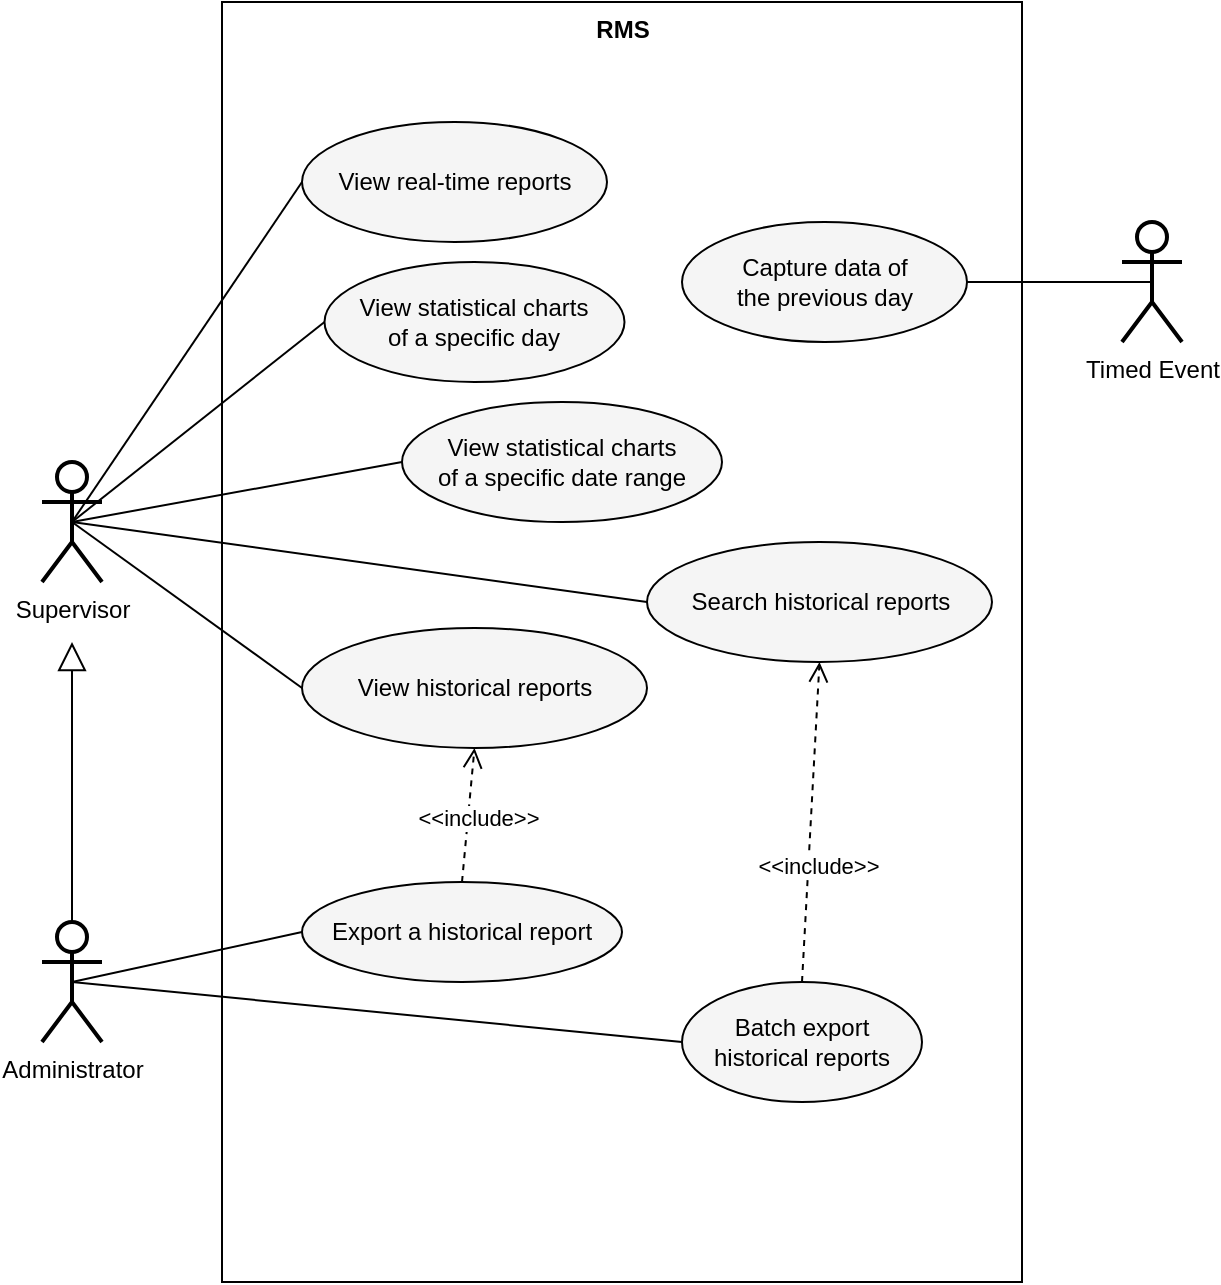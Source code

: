 <mxfile version="24.2.1" type="google">
  <diagram name="Page-1" id="lFyGAIhUyJv2bzV9phdg">
    <mxGraphModel grid="1" page="1" gridSize="10" guides="1" tooltips="1" connect="1" arrows="1" fold="1" pageScale="1" pageWidth="850" pageHeight="1100" math="0" shadow="0">
      <root>
        <mxCell id="0" />
        <mxCell id="1" parent="0" />
        <mxCell id="odgSkN803Wpso9lfz5G1-4" value="" style="group;movable=1;resizable=1;rotatable=1;deletable=1;editable=1;locked=0;connectable=1;" connectable="0" vertex="1" parent="1">
          <mxGeometry x="260" y="80" width="392.5" height="640" as="geometry" />
        </mxCell>
        <mxCell id="odgSkN803Wpso9lfz5G1-16" value="" style="group" connectable="0" vertex="1" parent="odgSkN803Wpso9lfz5G1-4">
          <mxGeometry width="392.5" height="640" as="geometry" />
        </mxCell>
        <mxCell id="odgSkN803Wpso9lfz5G1-1" value="" style="rounded=0;whiteSpace=wrap;html=1;align=center;" vertex="1" parent="odgSkN803Wpso9lfz5G1-16">
          <mxGeometry x="-20" width="400" height="640" as="geometry" />
        </mxCell>
        <mxCell id="odgSkN803Wpso9lfz5G1-15" value="RMS" style="text;align=center;fontStyle=1;verticalAlign=middle;spacingLeft=3;spacingRight=3;strokeColor=none;rotatable=0;points=[[0,0.5],[1,0.5]];portConstraint=eastwest;html=1;" vertex="1" parent="odgSkN803Wpso9lfz5G1-16">
          <mxGeometry x="150" y="1" width="60" height="26" as="geometry" />
        </mxCell>
        <mxCell id="odgSkN803Wpso9lfz5G1-20" value="Batch export&lt;br&gt;historical reports" style="ellipse;whiteSpace=wrap;html=1;fillColor=#f5f5f5;" vertex="1" parent="odgSkN803Wpso9lfz5G1-16">
          <mxGeometry x="210" y="490" width="120" height="60" as="geometry" />
        </mxCell>
        <mxCell id="odgSkN803Wpso9lfz5G1-17" value="View real-time reports" style="ellipse;whiteSpace=wrap;html=1;fillColor=#f5f5f5;" vertex="1" parent="odgSkN803Wpso9lfz5G1-16">
          <mxGeometry x="20" y="60" width="152.5" height="60" as="geometry" />
        </mxCell>
        <mxCell id="odgSkN803Wpso9lfz5G1-21" value="Search historical reports" style="ellipse;whiteSpace=wrap;html=1;fillColor=#f5f5f5;" vertex="1" parent="odgSkN803Wpso9lfz5G1-16">
          <mxGeometry x="192.5" y="270" width="172.5" height="60" as="geometry" />
        </mxCell>
        <mxCell id="odgSkN803Wpso9lfz5G1-19" value="View historical reports" style="ellipse;whiteSpace=wrap;html=1;fillColor=#f5f5f5;" vertex="1" parent="odgSkN803Wpso9lfz5G1-16">
          <mxGeometry x="20" y="313" width="172.5" height="60" as="geometry" />
        </mxCell>
        <mxCell id="GU-G8UStEZxknHhTSo-F-2" value="Capture data of&lt;br&gt;the previous day" style="ellipse;whiteSpace=wrap;html=1;fillColor=#f5f5f5;" vertex="1" parent="odgSkN803Wpso9lfz5G1-16">
          <mxGeometry x="210" y="110" width="142.5" height="60" as="geometry" />
        </mxCell>
        <mxCell id="y-IMFPSEGrswJsFMX-SH-1" value="View statistical charts&lt;br&gt;of a specific day" style="ellipse;whiteSpace=wrap;html=1;fillColor=#f5f5f5;" vertex="1" parent="odgSkN803Wpso9lfz5G1-16">
          <mxGeometry x="31.25" y="130" width="150" height="60" as="geometry" />
        </mxCell>
        <mxCell id="1B3VqN_ccdol-WtEkGS8-5" value="Export a historical report" style="ellipse;whiteSpace=wrap;html=1;fillColor=#f5f5f5;" vertex="1" parent="odgSkN803Wpso9lfz5G1-16">
          <mxGeometry x="20" y="440" width="160" height="50" as="geometry" />
        </mxCell>
        <mxCell id="GCljrcbgMl9eNR7EpRyx-1" value="&amp;lt;&amp;lt;include&amp;gt;&amp;gt;" style="html=1;verticalAlign=bottom;endArrow=open;dashed=1;endSize=8;curved=0;rounded=0;entryX=0.5;entryY=1;entryDx=0;entryDy=0;exitX=0.5;exitY=0;exitDx=0;exitDy=0;" edge="1" parent="odgSkN803Wpso9lfz5G1-16" source="1B3VqN_ccdol-WtEkGS8-5" target="odgSkN803Wpso9lfz5G1-19">
          <mxGeometry x="-0.303" y="-6" relative="1" as="geometry">
            <mxPoint x="90" y="730" as="sourcePoint" />
            <mxPoint x="10" y="730" as="targetPoint" />
            <mxPoint as="offset" />
          </mxGeometry>
        </mxCell>
        <mxCell id="GCljrcbgMl9eNR7EpRyx-7" value="&amp;lt;&amp;lt;include&amp;gt;&amp;gt;" style="html=1;verticalAlign=bottom;endArrow=open;dashed=1;endSize=8;curved=0;rounded=0;entryX=0.5;entryY=1;entryDx=0;entryDy=0;exitX=0.5;exitY=0;exitDx=0;exitDy=0;" edge="1" parent="odgSkN803Wpso9lfz5G1-16" source="odgSkN803Wpso9lfz5G1-20" target="odgSkN803Wpso9lfz5G1-21">
          <mxGeometry x="-0.383" y="-5" relative="1" as="geometry">
            <mxPoint x="109" y="403" as="sourcePoint" />
            <mxPoint x="104" y="354" as="targetPoint" />
            <mxPoint as="offset" />
          </mxGeometry>
        </mxCell>
        <mxCell id="soRtDoO4CU606YjhyfmL-1" value="View statistical charts&lt;br&gt;of a specific date range" style="ellipse;whiteSpace=wrap;html=1;fillColor=#f5f5f5;" vertex="1" parent="odgSkN803Wpso9lfz5G1-16">
          <mxGeometry x="70" y="200" width="160" height="60" as="geometry" />
        </mxCell>
        <mxCell id="odgSkN803Wpso9lfz5G1-5" value="Supervisor" style="shape=umlActor;verticalLabelPosition=bottom;verticalAlign=top;html=1;strokeWidth=2;" vertex="1" parent="1">
          <mxGeometry x="150" y="310" width="30" height="60" as="geometry" />
        </mxCell>
        <mxCell id="odgSkN803Wpso9lfz5G1-11" style="edgeStyle=orthogonalEdgeStyle;rounded=0;orthogonalLoop=1;jettySize=auto;html=1;exitX=0.5;exitY=0;exitDx=0;exitDy=0;exitPerimeter=0;endArrow=block;endFill=0;strokeWidth=1;curved=0;strokeColor=default;targetPerimeterSpacing=0;endSize=12;startSize=6;" edge="1" parent="1" source="odgSkN803Wpso9lfz5G1-9">
          <mxGeometry relative="1" as="geometry">
            <mxPoint x="165" y="400" as="targetPoint" />
          </mxGeometry>
        </mxCell>
        <mxCell id="odgSkN803Wpso9lfz5G1-9" value="Administrator" style="shape=umlActor;verticalLabelPosition=bottom;verticalAlign=top;html=1;strokeWidth=2;" vertex="1" parent="1">
          <mxGeometry x="150" y="540" width="30" height="60" as="geometry" />
        </mxCell>
        <mxCell id="odgSkN803Wpso9lfz5G1-24" value="" style="endArrow=none;html=1;rounded=0;entryX=0;entryY=0.5;entryDx=0;entryDy=0;endFill=0;exitX=0.5;exitY=0.5;exitDx=0;exitDy=0;exitPerimeter=0;" edge="1" parent="1" source="odgSkN803Wpso9lfz5G1-5" target="odgSkN803Wpso9lfz5G1-17">
          <mxGeometry width="50" height="50" relative="1" as="geometry">
            <mxPoint x="130" y="260" as="sourcePoint" />
            <mxPoint x="450" y="310" as="targetPoint" />
          </mxGeometry>
        </mxCell>
        <mxCell id="odgSkN803Wpso9lfz5G1-25" value="" style="endArrow=none;html=1;rounded=0;entryX=0;entryY=0.5;entryDx=0;entryDy=0;endFill=0;exitX=0.5;exitY=0.5;exitDx=0;exitDy=0;exitPerimeter=0;" edge="1" parent="1" source="odgSkN803Wpso9lfz5G1-5" target="odgSkN803Wpso9lfz5G1-21">
          <mxGeometry width="50" height="50" relative="1" as="geometry">
            <mxPoint x="210" y="280" as="sourcePoint" />
            <mxPoint x="270" y="200" as="targetPoint" />
          </mxGeometry>
        </mxCell>
        <mxCell id="odgSkN803Wpso9lfz5G1-28" value="" style="endArrow=none;html=1;rounded=0;entryX=0;entryY=0.5;entryDx=0;entryDy=0;endFill=0;exitX=0.5;exitY=0.5;exitDx=0;exitDy=0;exitPerimeter=0;" edge="1" parent="1" source="odgSkN803Wpso9lfz5G1-5" target="odgSkN803Wpso9lfz5G1-19">
          <mxGeometry width="50" height="50" relative="1" as="geometry">
            <mxPoint x="210" y="290" as="sourcePoint" />
            <mxPoint x="270" y="280" as="targetPoint" />
          </mxGeometry>
        </mxCell>
        <mxCell id="lm0lmkRSUGXiiMSDVH5E-2" value="" style="endArrow=none;html=1;rounded=0;entryX=0;entryY=0.5;entryDx=0;entryDy=0;endFill=0;exitX=0.5;exitY=0.5;exitDx=0;exitDy=0;exitPerimeter=0;" edge="1" parent="1" source="odgSkN803Wpso9lfz5G1-9" target="odgSkN803Wpso9lfz5G1-20">
          <mxGeometry width="50" height="50" relative="1" as="geometry">
            <mxPoint x="130" y="277" as="sourcePoint" />
            <mxPoint x="300" y="361" as="targetPoint" />
          </mxGeometry>
        </mxCell>
        <mxCell id="GU-G8UStEZxknHhTSo-F-4" value="" style="endArrow=none;html=1;rounded=0;entryX=0.5;entryY=0.5;entryDx=0;entryDy=0;endFill=0;exitX=1;exitY=0.5;exitDx=0;exitDy=0;entryPerimeter=0;" edge="1" parent="1" source="GU-G8UStEZxknHhTSo-F-2" target="VhTkBpPRhVF8uZzV8rm4-1">
          <mxGeometry width="50" height="50" relative="1" as="geometry">
            <mxPoint x="175" y="535" as="sourcePoint" />
            <mxPoint x="690" y="380" as="targetPoint" />
          </mxGeometry>
        </mxCell>
        <mxCell id="VhTkBpPRhVF8uZzV8rm4-1" value="&lt;span style=&quot;background-color: rgb(255, 255, 255);&quot;&gt;Timed Event&lt;/span&gt;" style="shape=umlActor;verticalLabelPosition=bottom;verticalAlign=top;html=1;strokeWidth=2;" vertex="1" parent="1">
          <mxGeometry x="690" y="190" width="30" height="60" as="geometry" />
        </mxCell>
        <mxCell id="y-IMFPSEGrswJsFMX-SH-2" value="" style="endArrow=none;html=1;rounded=0;entryX=0;entryY=0.5;entryDx=0;entryDy=0;endFill=0;exitX=0.5;exitY=0.5;exitDx=0;exitDy=0;exitPerimeter=0;" edge="1" parent="1" source="odgSkN803Wpso9lfz5G1-5" target="y-IMFPSEGrswJsFMX-SH-1">
          <mxGeometry width="50" height="50" relative="1" as="geometry">
            <mxPoint x="175" y="350" as="sourcePoint" />
            <mxPoint x="290" y="200" as="targetPoint" />
          </mxGeometry>
        </mxCell>
        <mxCell id="1B3VqN_ccdol-WtEkGS8-9" value="" style="endArrow=none;html=1;rounded=0;entryX=0;entryY=0.5;entryDx=0;entryDy=0;endFill=0;exitX=0.5;exitY=0.5;exitDx=0;exitDy=0;exitPerimeter=0;" edge="1" parent="1" source="odgSkN803Wpso9lfz5G1-9" target="1B3VqN_ccdol-WtEkGS8-5">
          <mxGeometry width="50" height="50" relative="1" as="geometry">
            <mxPoint x="175" y="540" as="sourcePoint" />
            <mxPoint x="491" y="540" as="targetPoint" />
          </mxGeometry>
        </mxCell>
        <mxCell id="soRtDoO4CU606YjhyfmL-3" value="" style="endArrow=none;html=1;rounded=0;entryX=0;entryY=0.5;entryDx=0;entryDy=0;endFill=0;exitX=0.5;exitY=0.5;exitDx=0;exitDy=0;exitPerimeter=0;" edge="1" parent="1" source="odgSkN803Wpso9lfz5G1-5" target="soRtDoO4CU606YjhyfmL-1">
          <mxGeometry width="50" height="50" relative="1" as="geometry">
            <mxPoint x="175" y="350" as="sourcePoint" />
            <mxPoint x="301" y="250" as="targetPoint" />
          </mxGeometry>
        </mxCell>
      </root>
    </mxGraphModel>
  </diagram>
</mxfile>

